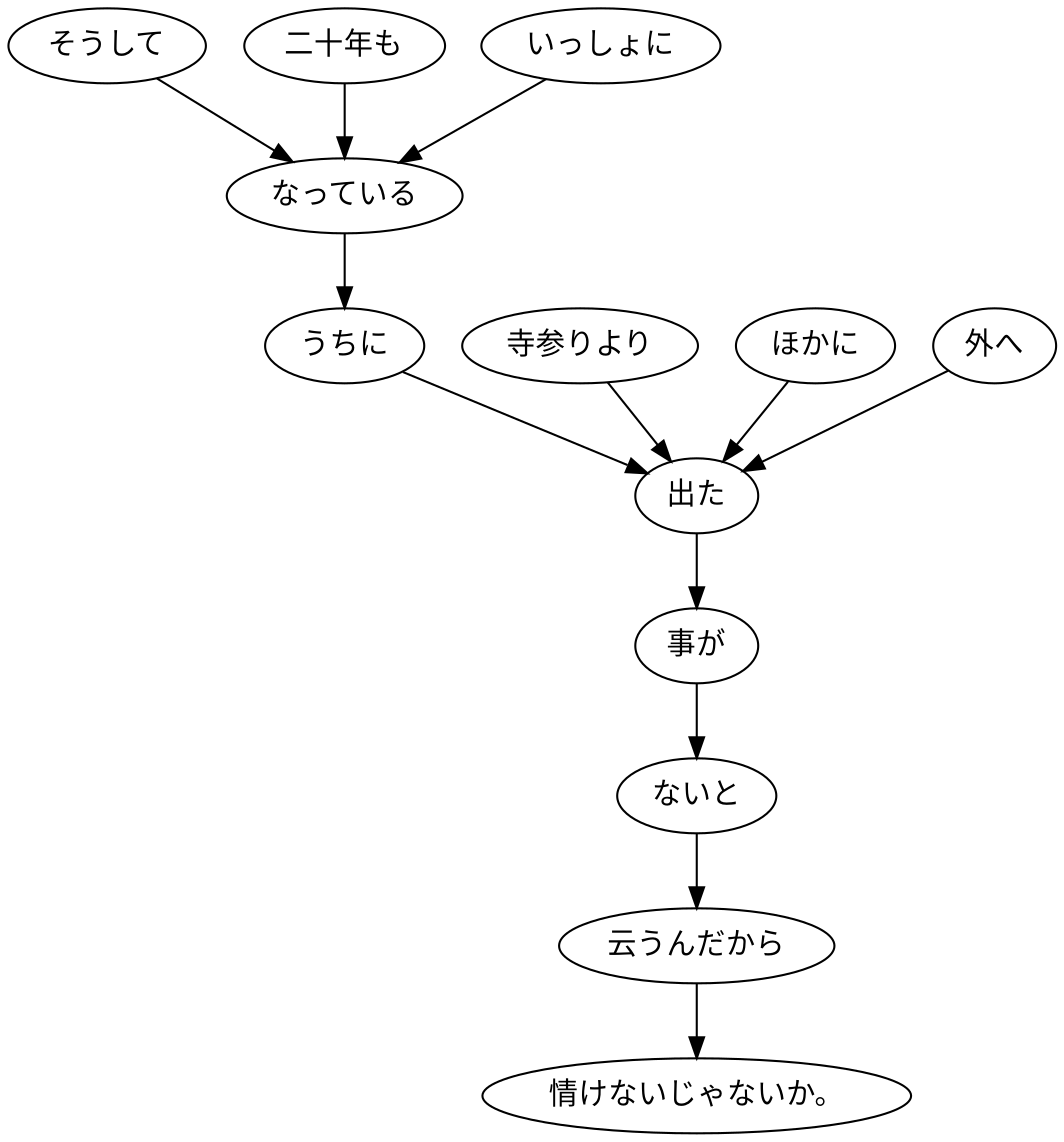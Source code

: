 digraph graph3675 {
	node0 [label="そうして"];
	node1 [label="二十年も"];
	node2 [label="いっしょに"];
	node3 [label="なっている"];
	node4 [label="うちに"];
	node5 [label="寺参りより"];
	node6 [label="ほかに"];
	node7 [label="外へ"];
	node8 [label="出た"];
	node9 [label="事が"];
	node10 [label="ないと"];
	node11 [label="云うんだから"];
	node12 [label="情けないじゃないか。"];
	node0 -> node3;
	node1 -> node3;
	node2 -> node3;
	node3 -> node4;
	node4 -> node8;
	node5 -> node8;
	node6 -> node8;
	node7 -> node8;
	node8 -> node9;
	node9 -> node10;
	node10 -> node11;
	node11 -> node12;
}
